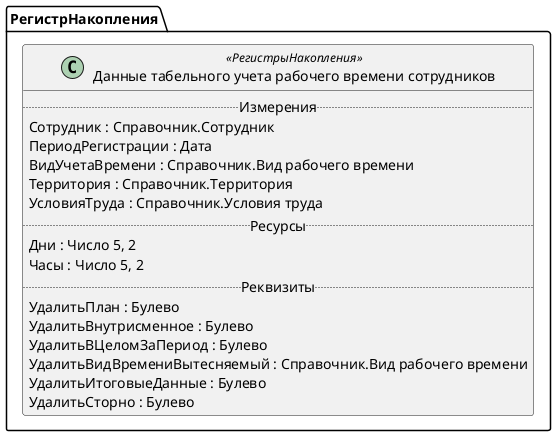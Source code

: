 ﻿@startuml ДанныеТабельногоУчетаРабочегоВремениСотрудников
'!include templates.wsd
'..\include templates.wsd
class РегистрНакопления.ДанныеТабельногоУчетаРабочегоВремениСотрудников as "Данные табельного учета рабочего времени сотрудников" <<РегистрыНакопления>>
{
..Измерения..
Сотрудник : Справочник.Сотрудник
ПериодРегистрации : Дата
ВидУчетаВремени : Справочник.Вид рабочего времени
Территория : Справочник.Территория
УсловияТруда : Справочник.Условия труда
..Ресурсы..
Дни : Число 5, 2
Часы : Число 5, 2
..Реквизиты..
УдалитьПлан : Булево
УдалитьВнутрисменное : Булево
УдалитьВЦеломЗаПериод : Булево
УдалитьВидВремениВытесняемый : Справочник.Вид рабочего времени
УдалитьИтоговыеДанные : Булево
УдалитьСторно : Булево
}
@enduml
